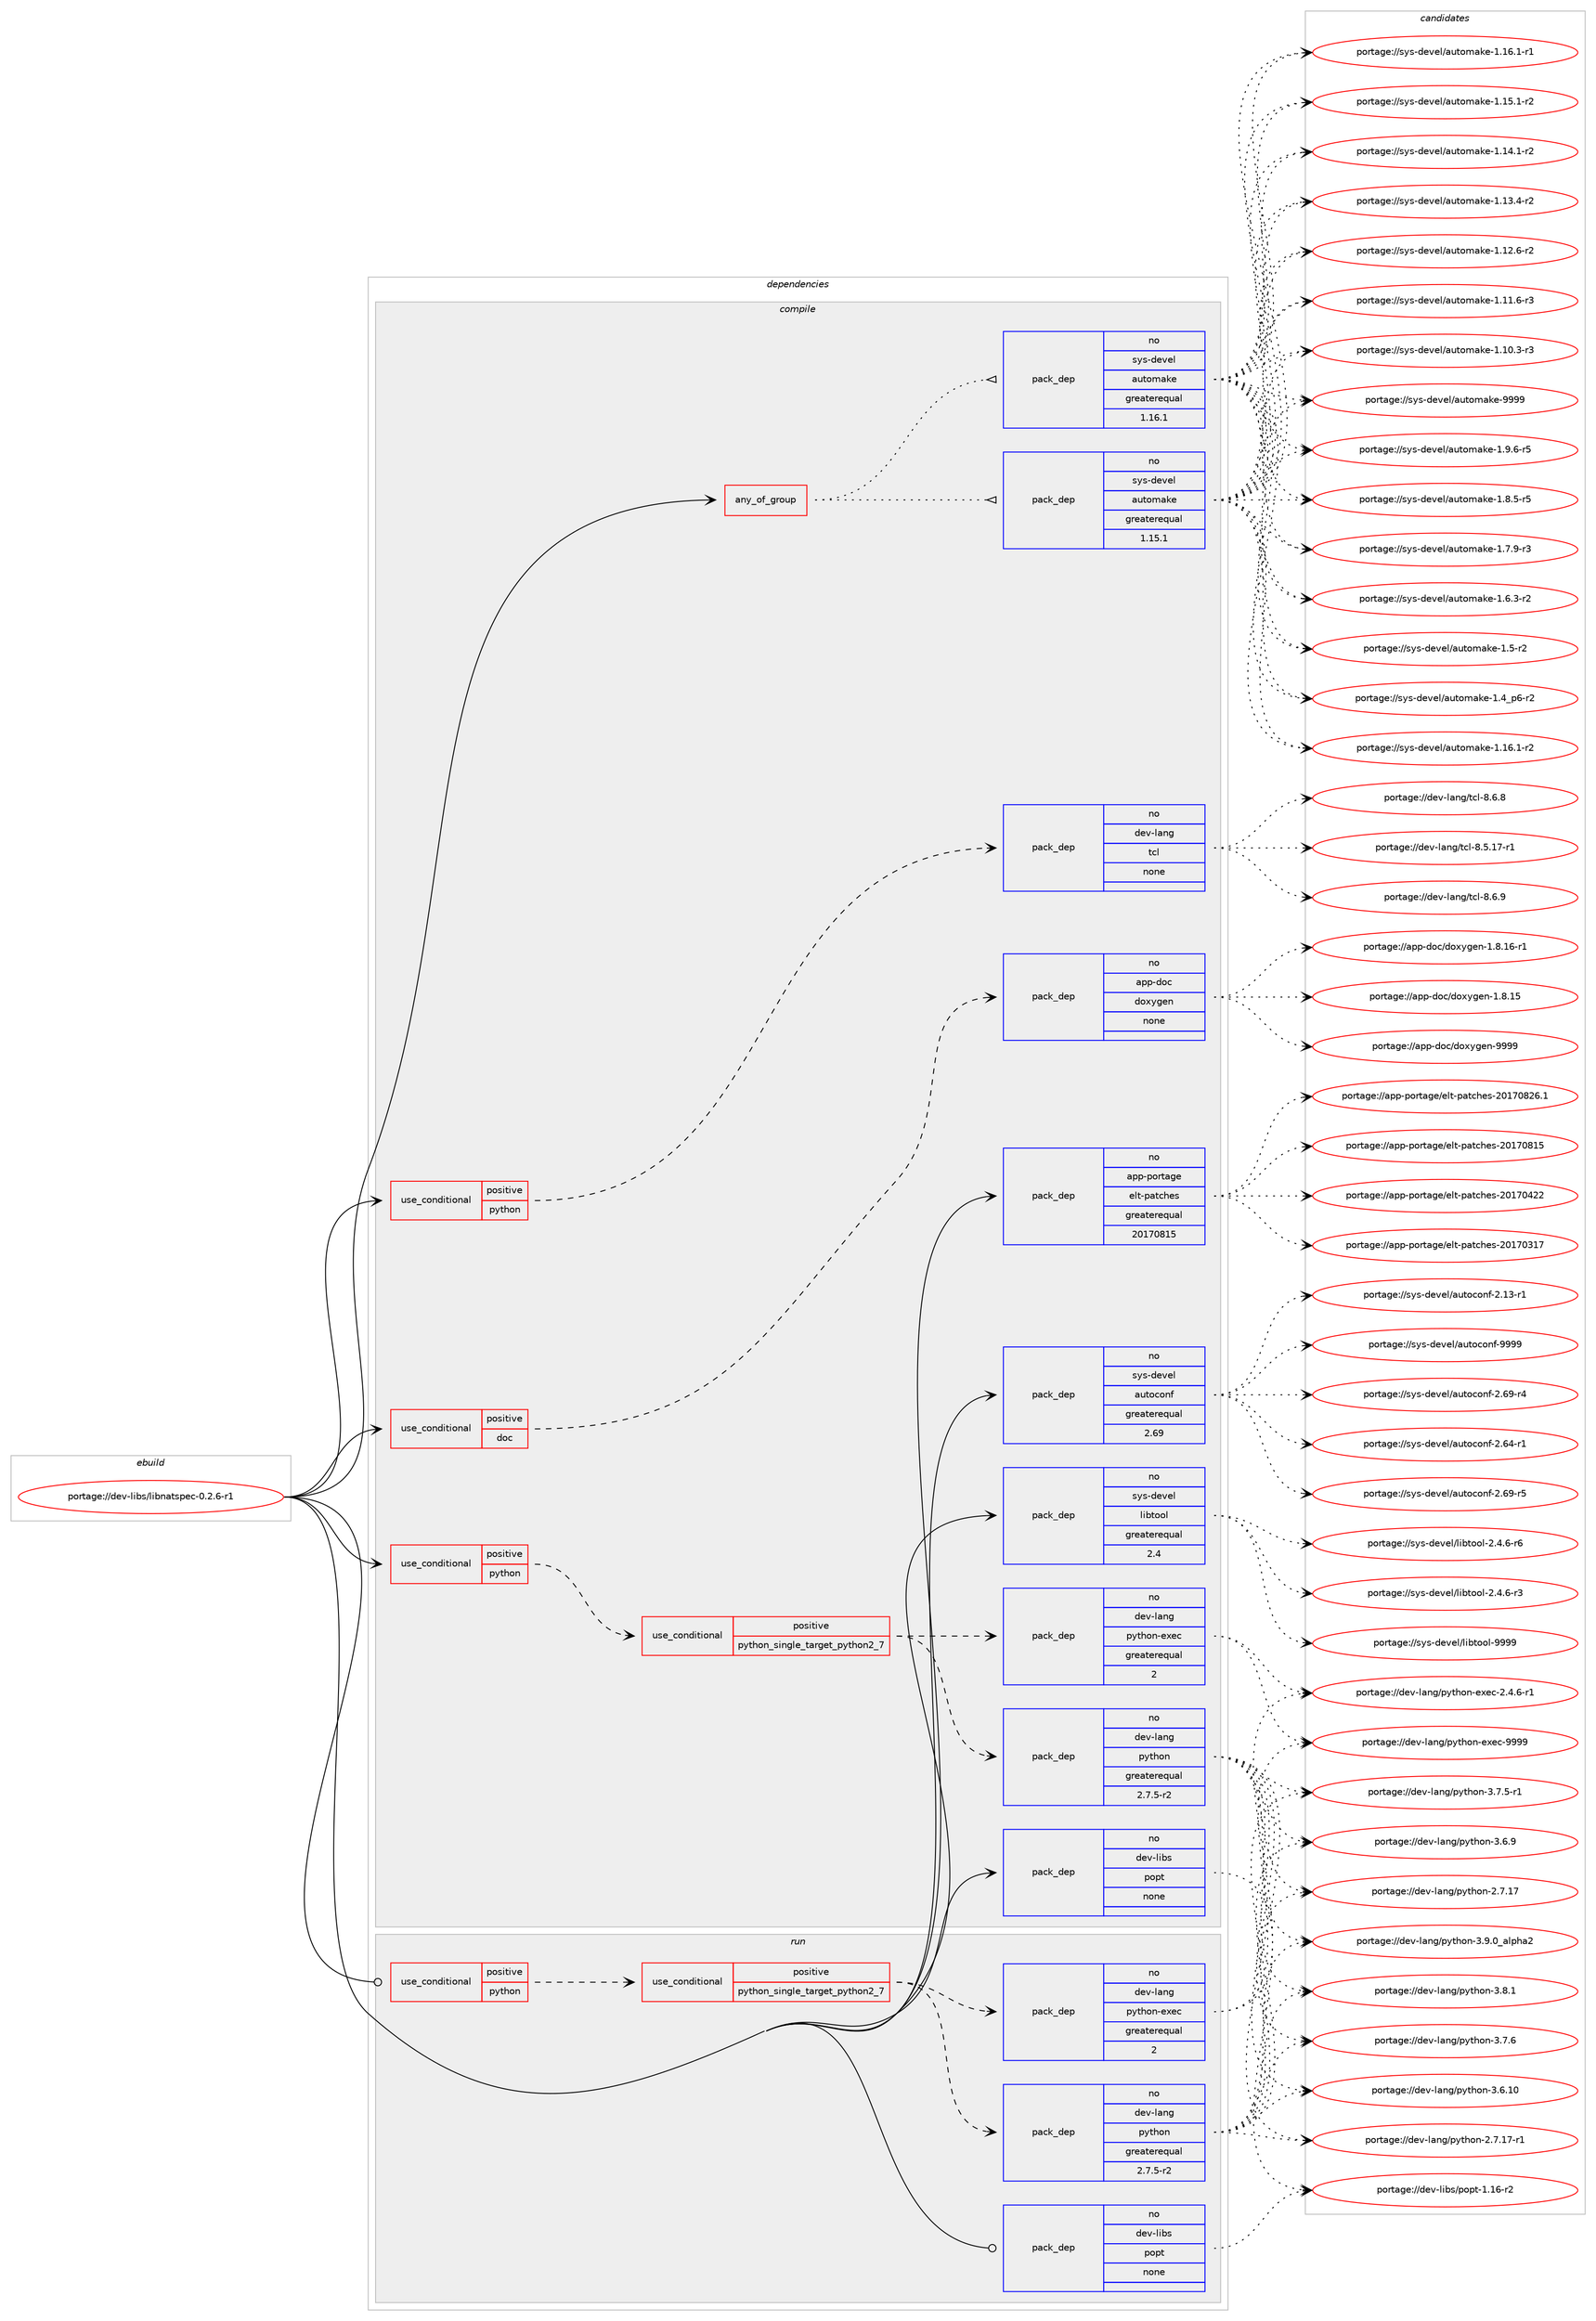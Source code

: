 digraph prolog {

# *************
# Graph options
# *************

newrank=true;
concentrate=true;
compound=true;
graph [rankdir=LR,fontname=Helvetica,fontsize=10,ranksep=1.5];#, ranksep=2.5, nodesep=0.2];
edge  [arrowhead=vee];
node  [fontname=Helvetica,fontsize=10];

# **********
# The ebuild
# **********

subgraph cluster_leftcol {
color=gray;
label=<<i>ebuild</i>>;
id [label="portage://dev-libs/libnatspec-0.2.6-r1", color=red, width=4, href="../dev-libs/libnatspec-0.2.6-r1.svg"];
}

# ****************
# The dependencies
# ****************

subgraph cluster_midcol {
color=gray;
label=<<i>dependencies</i>>;
subgraph cluster_compile {
fillcolor="#eeeeee";
style=filled;
label=<<i>compile</i>>;
subgraph any5016 {
dependency511694 [label=<<TABLE BORDER="0" CELLBORDER="1" CELLSPACING="0" CELLPADDING="4"><TR><TD CELLPADDING="10">any_of_group</TD></TR></TABLE>>, shape=none, color=red];subgraph pack381298 {
dependency511695 [label=<<TABLE BORDER="0" CELLBORDER="1" CELLSPACING="0" CELLPADDING="4" WIDTH="220"><TR><TD ROWSPAN="6" CELLPADDING="30">pack_dep</TD></TR><TR><TD WIDTH="110">no</TD></TR><TR><TD>sys-devel</TD></TR><TR><TD>automake</TD></TR><TR><TD>greaterequal</TD></TR><TR><TD>1.16.1</TD></TR></TABLE>>, shape=none, color=blue];
}
dependency511694:e -> dependency511695:w [weight=20,style="dotted",arrowhead="oinv"];
subgraph pack381299 {
dependency511696 [label=<<TABLE BORDER="0" CELLBORDER="1" CELLSPACING="0" CELLPADDING="4" WIDTH="220"><TR><TD ROWSPAN="6" CELLPADDING="30">pack_dep</TD></TR><TR><TD WIDTH="110">no</TD></TR><TR><TD>sys-devel</TD></TR><TR><TD>automake</TD></TR><TR><TD>greaterequal</TD></TR><TR><TD>1.15.1</TD></TR></TABLE>>, shape=none, color=blue];
}
dependency511694:e -> dependency511696:w [weight=20,style="dotted",arrowhead="oinv"];
}
id:e -> dependency511694:w [weight=20,style="solid",arrowhead="vee"];
subgraph cond125145 {
dependency511697 [label=<<TABLE BORDER="0" CELLBORDER="1" CELLSPACING="0" CELLPADDING="4"><TR><TD ROWSPAN="3" CELLPADDING="10">use_conditional</TD></TR><TR><TD>positive</TD></TR><TR><TD>doc</TD></TR></TABLE>>, shape=none, color=red];
subgraph pack381300 {
dependency511698 [label=<<TABLE BORDER="0" CELLBORDER="1" CELLSPACING="0" CELLPADDING="4" WIDTH="220"><TR><TD ROWSPAN="6" CELLPADDING="30">pack_dep</TD></TR><TR><TD WIDTH="110">no</TD></TR><TR><TD>app-doc</TD></TR><TR><TD>doxygen</TD></TR><TR><TD>none</TD></TR><TR><TD></TD></TR></TABLE>>, shape=none, color=blue];
}
dependency511697:e -> dependency511698:w [weight=20,style="dashed",arrowhead="vee"];
}
id:e -> dependency511697:w [weight=20,style="solid",arrowhead="vee"];
subgraph cond125146 {
dependency511699 [label=<<TABLE BORDER="0" CELLBORDER="1" CELLSPACING="0" CELLPADDING="4"><TR><TD ROWSPAN="3" CELLPADDING="10">use_conditional</TD></TR><TR><TD>positive</TD></TR><TR><TD>python</TD></TR></TABLE>>, shape=none, color=red];
subgraph cond125147 {
dependency511700 [label=<<TABLE BORDER="0" CELLBORDER="1" CELLSPACING="0" CELLPADDING="4"><TR><TD ROWSPAN="3" CELLPADDING="10">use_conditional</TD></TR><TR><TD>positive</TD></TR><TR><TD>python_single_target_python2_7</TD></TR></TABLE>>, shape=none, color=red];
subgraph pack381301 {
dependency511701 [label=<<TABLE BORDER="0" CELLBORDER="1" CELLSPACING="0" CELLPADDING="4" WIDTH="220"><TR><TD ROWSPAN="6" CELLPADDING="30">pack_dep</TD></TR><TR><TD WIDTH="110">no</TD></TR><TR><TD>dev-lang</TD></TR><TR><TD>python</TD></TR><TR><TD>greaterequal</TD></TR><TR><TD>2.7.5-r2</TD></TR></TABLE>>, shape=none, color=blue];
}
dependency511700:e -> dependency511701:w [weight=20,style="dashed",arrowhead="vee"];
subgraph pack381302 {
dependency511702 [label=<<TABLE BORDER="0" CELLBORDER="1" CELLSPACING="0" CELLPADDING="4" WIDTH="220"><TR><TD ROWSPAN="6" CELLPADDING="30">pack_dep</TD></TR><TR><TD WIDTH="110">no</TD></TR><TR><TD>dev-lang</TD></TR><TR><TD>python-exec</TD></TR><TR><TD>greaterequal</TD></TR><TR><TD>2</TD></TR></TABLE>>, shape=none, color=blue];
}
dependency511700:e -> dependency511702:w [weight=20,style="dashed",arrowhead="vee"];
}
dependency511699:e -> dependency511700:w [weight=20,style="dashed",arrowhead="vee"];
}
id:e -> dependency511699:w [weight=20,style="solid",arrowhead="vee"];
subgraph cond125148 {
dependency511703 [label=<<TABLE BORDER="0" CELLBORDER="1" CELLSPACING="0" CELLPADDING="4"><TR><TD ROWSPAN="3" CELLPADDING="10">use_conditional</TD></TR><TR><TD>positive</TD></TR><TR><TD>python</TD></TR></TABLE>>, shape=none, color=red];
subgraph pack381303 {
dependency511704 [label=<<TABLE BORDER="0" CELLBORDER="1" CELLSPACING="0" CELLPADDING="4" WIDTH="220"><TR><TD ROWSPAN="6" CELLPADDING="30">pack_dep</TD></TR><TR><TD WIDTH="110">no</TD></TR><TR><TD>dev-lang</TD></TR><TR><TD>tcl</TD></TR><TR><TD>none</TD></TR><TR><TD></TD></TR></TABLE>>, shape=none, color=blue];
}
dependency511703:e -> dependency511704:w [weight=20,style="dashed",arrowhead="vee"];
}
id:e -> dependency511703:w [weight=20,style="solid",arrowhead="vee"];
subgraph pack381304 {
dependency511705 [label=<<TABLE BORDER="0" CELLBORDER="1" CELLSPACING="0" CELLPADDING="4" WIDTH="220"><TR><TD ROWSPAN="6" CELLPADDING="30">pack_dep</TD></TR><TR><TD WIDTH="110">no</TD></TR><TR><TD>app-portage</TD></TR><TR><TD>elt-patches</TD></TR><TR><TD>greaterequal</TD></TR><TR><TD>20170815</TD></TR></TABLE>>, shape=none, color=blue];
}
id:e -> dependency511705:w [weight=20,style="solid",arrowhead="vee"];
subgraph pack381305 {
dependency511706 [label=<<TABLE BORDER="0" CELLBORDER="1" CELLSPACING="0" CELLPADDING="4" WIDTH="220"><TR><TD ROWSPAN="6" CELLPADDING="30">pack_dep</TD></TR><TR><TD WIDTH="110">no</TD></TR><TR><TD>dev-libs</TD></TR><TR><TD>popt</TD></TR><TR><TD>none</TD></TR><TR><TD></TD></TR></TABLE>>, shape=none, color=blue];
}
id:e -> dependency511706:w [weight=20,style="solid",arrowhead="vee"];
subgraph pack381306 {
dependency511707 [label=<<TABLE BORDER="0" CELLBORDER="1" CELLSPACING="0" CELLPADDING="4" WIDTH="220"><TR><TD ROWSPAN="6" CELLPADDING="30">pack_dep</TD></TR><TR><TD WIDTH="110">no</TD></TR><TR><TD>sys-devel</TD></TR><TR><TD>autoconf</TD></TR><TR><TD>greaterequal</TD></TR><TR><TD>2.69</TD></TR></TABLE>>, shape=none, color=blue];
}
id:e -> dependency511707:w [weight=20,style="solid",arrowhead="vee"];
subgraph pack381307 {
dependency511708 [label=<<TABLE BORDER="0" CELLBORDER="1" CELLSPACING="0" CELLPADDING="4" WIDTH="220"><TR><TD ROWSPAN="6" CELLPADDING="30">pack_dep</TD></TR><TR><TD WIDTH="110">no</TD></TR><TR><TD>sys-devel</TD></TR><TR><TD>libtool</TD></TR><TR><TD>greaterequal</TD></TR><TR><TD>2.4</TD></TR></TABLE>>, shape=none, color=blue];
}
id:e -> dependency511708:w [weight=20,style="solid",arrowhead="vee"];
}
subgraph cluster_compileandrun {
fillcolor="#eeeeee";
style=filled;
label=<<i>compile and run</i>>;
}
subgraph cluster_run {
fillcolor="#eeeeee";
style=filled;
label=<<i>run</i>>;
subgraph cond125149 {
dependency511709 [label=<<TABLE BORDER="0" CELLBORDER="1" CELLSPACING="0" CELLPADDING="4"><TR><TD ROWSPAN="3" CELLPADDING="10">use_conditional</TD></TR><TR><TD>positive</TD></TR><TR><TD>python</TD></TR></TABLE>>, shape=none, color=red];
subgraph cond125150 {
dependency511710 [label=<<TABLE BORDER="0" CELLBORDER="1" CELLSPACING="0" CELLPADDING="4"><TR><TD ROWSPAN="3" CELLPADDING="10">use_conditional</TD></TR><TR><TD>positive</TD></TR><TR><TD>python_single_target_python2_7</TD></TR></TABLE>>, shape=none, color=red];
subgraph pack381308 {
dependency511711 [label=<<TABLE BORDER="0" CELLBORDER="1" CELLSPACING="0" CELLPADDING="4" WIDTH="220"><TR><TD ROWSPAN="6" CELLPADDING="30">pack_dep</TD></TR><TR><TD WIDTH="110">no</TD></TR><TR><TD>dev-lang</TD></TR><TR><TD>python</TD></TR><TR><TD>greaterequal</TD></TR><TR><TD>2.7.5-r2</TD></TR></TABLE>>, shape=none, color=blue];
}
dependency511710:e -> dependency511711:w [weight=20,style="dashed",arrowhead="vee"];
subgraph pack381309 {
dependency511712 [label=<<TABLE BORDER="0" CELLBORDER="1" CELLSPACING="0" CELLPADDING="4" WIDTH="220"><TR><TD ROWSPAN="6" CELLPADDING="30">pack_dep</TD></TR><TR><TD WIDTH="110">no</TD></TR><TR><TD>dev-lang</TD></TR><TR><TD>python-exec</TD></TR><TR><TD>greaterequal</TD></TR><TR><TD>2</TD></TR></TABLE>>, shape=none, color=blue];
}
dependency511710:e -> dependency511712:w [weight=20,style="dashed",arrowhead="vee"];
}
dependency511709:e -> dependency511710:w [weight=20,style="dashed",arrowhead="vee"];
}
id:e -> dependency511709:w [weight=20,style="solid",arrowhead="odot"];
subgraph pack381310 {
dependency511713 [label=<<TABLE BORDER="0" CELLBORDER="1" CELLSPACING="0" CELLPADDING="4" WIDTH="220"><TR><TD ROWSPAN="6" CELLPADDING="30">pack_dep</TD></TR><TR><TD WIDTH="110">no</TD></TR><TR><TD>dev-libs</TD></TR><TR><TD>popt</TD></TR><TR><TD>none</TD></TR><TR><TD></TD></TR></TABLE>>, shape=none, color=blue];
}
id:e -> dependency511713:w [weight=20,style="solid",arrowhead="odot"];
}
}

# **************
# The candidates
# **************

subgraph cluster_choices {
rank=same;
color=gray;
label=<<i>candidates</i>>;

subgraph choice381298 {
color=black;
nodesep=1;
choice115121115451001011181011084797117116111109971071014557575757 [label="portage://sys-devel/automake-9999", color=red, width=4,href="../sys-devel/automake-9999.svg"];
choice115121115451001011181011084797117116111109971071014549465746544511453 [label="portage://sys-devel/automake-1.9.6-r5", color=red, width=4,href="../sys-devel/automake-1.9.6-r5.svg"];
choice115121115451001011181011084797117116111109971071014549465646534511453 [label="portage://sys-devel/automake-1.8.5-r5", color=red, width=4,href="../sys-devel/automake-1.8.5-r5.svg"];
choice115121115451001011181011084797117116111109971071014549465546574511451 [label="portage://sys-devel/automake-1.7.9-r3", color=red, width=4,href="../sys-devel/automake-1.7.9-r3.svg"];
choice115121115451001011181011084797117116111109971071014549465446514511450 [label="portage://sys-devel/automake-1.6.3-r2", color=red, width=4,href="../sys-devel/automake-1.6.3-r2.svg"];
choice11512111545100101118101108479711711611110997107101454946534511450 [label="portage://sys-devel/automake-1.5-r2", color=red, width=4,href="../sys-devel/automake-1.5-r2.svg"];
choice115121115451001011181011084797117116111109971071014549465295112544511450 [label="portage://sys-devel/automake-1.4_p6-r2", color=red, width=4,href="../sys-devel/automake-1.4_p6-r2.svg"];
choice11512111545100101118101108479711711611110997107101454946495446494511450 [label="portage://sys-devel/automake-1.16.1-r2", color=red, width=4,href="../sys-devel/automake-1.16.1-r2.svg"];
choice11512111545100101118101108479711711611110997107101454946495446494511449 [label="portage://sys-devel/automake-1.16.1-r1", color=red, width=4,href="../sys-devel/automake-1.16.1-r1.svg"];
choice11512111545100101118101108479711711611110997107101454946495346494511450 [label="portage://sys-devel/automake-1.15.1-r2", color=red, width=4,href="../sys-devel/automake-1.15.1-r2.svg"];
choice11512111545100101118101108479711711611110997107101454946495246494511450 [label="portage://sys-devel/automake-1.14.1-r2", color=red, width=4,href="../sys-devel/automake-1.14.1-r2.svg"];
choice11512111545100101118101108479711711611110997107101454946495146524511450 [label="portage://sys-devel/automake-1.13.4-r2", color=red, width=4,href="../sys-devel/automake-1.13.4-r2.svg"];
choice11512111545100101118101108479711711611110997107101454946495046544511450 [label="portage://sys-devel/automake-1.12.6-r2", color=red, width=4,href="../sys-devel/automake-1.12.6-r2.svg"];
choice11512111545100101118101108479711711611110997107101454946494946544511451 [label="portage://sys-devel/automake-1.11.6-r3", color=red, width=4,href="../sys-devel/automake-1.11.6-r3.svg"];
choice11512111545100101118101108479711711611110997107101454946494846514511451 [label="portage://sys-devel/automake-1.10.3-r3", color=red, width=4,href="../sys-devel/automake-1.10.3-r3.svg"];
dependency511695:e -> choice115121115451001011181011084797117116111109971071014557575757:w [style=dotted,weight="100"];
dependency511695:e -> choice115121115451001011181011084797117116111109971071014549465746544511453:w [style=dotted,weight="100"];
dependency511695:e -> choice115121115451001011181011084797117116111109971071014549465646534511453:w [style=dotted,weight="100"];
dependency511695:e -> choice115121115451001011181011084797117116111109971071014549465546574511451:w [style=dotted,weight="100"];
dependency511695:e -> choice115121115451001011181011084797117116111109971071014549465446514511450:w [style=dotted,weight="100"];
dependency511695:e -> choice11512111545100101118101108479711711611110997107101454946534511450:w [style=dotted,weight="100"];
dependency511695:e -> choice115121115451001011181011084797117116111109971071014549465295112544511450:w [style=dotted,weight="100"];
dependency511695:e -> choice11512111545100101118101108479711711611110997107101454946495446494511450:w [style=dotted,weight="100"];
dependency511695:e -> choice11512111545100101118101108479711711611110997107101454946495446494511449:w [style=dotted,weight="100"];
dependency511695:e -> choice11512111545100101118101108479711711611110997107101454946495346494511450:w [style=dotted,weight="100"];
dependency511695:e -> choice11512111545100101118101108479711711611110997107101454946495246494511450:w [style=dotted,weight="100"];
dependency511695:e -> choice11512111545100101118101108479711711611110997107101454946495146524511450:w [style=dotted,weight="100"];
dependency511695:e -> choice11512111545100101118101108479711711611110997107101454946495046544511450:w [style=dotted,weight="100"];
dependency511695:e -> choice11512111545100101118101108479711711611110997107101454946494946544511451:w [style=dotted,weight="100"];
dependency511695:e -> choice11512111545100101118101108479711711611110997107101454946494846514511451:w [style=dotted,weight="100"];
}
subgraph choice381299 {
color=black;
nodesep=1;
choice115121115451001011181011084797117116111109971071014557575757 [label="portage://sys-devel/automake-9999", color=red, width=4,href="../sys-devel/automake-9999.svg"];
choice115121115451001011181011084797117116111109971071014549465746544511453 [label="portage://sys-devel/automake-1.9.6-r5", color=red, width=4,href="../sys-devel/automake-1.9.6-r5.svg"];
choice115121115451001011181011084797117116111109971071014549465646534511453 [label="portage://sys-devel/automake-1.8.5-r5", color=red, width=4,href="../sys-devel/automake-1.8.5-r5.svg"];
choice115121115451001011181011084797117116111109971071014549465546574511451 [label="portage://sys-devel/automake-1.7.9-r3", color=red, width=4,href="../sys-devel/automake-1.7.9-r3.svg"];
choice115121115451001011181011084797117116111109971071014549465446514511450 [label="portage://sys-devel/automake-1.6.3-r2", color=red, width=4,href="../sys-devel/automake-1.6.3-r2.svg"];
choice11512111545100101118101108479711711611110997107101454946534511450 [label="portage://sys-devel/automake-1.5-r2", color=red, width=4,href="../sys-devel/automake-1.5-r2.svg"];
choice115121115451001011181011084797117116111109971071014549465295112544511450 [label="portage://sys-devel/automake-1.4_p6-r2", color=red, width=4,href="../sys-devel/automake-1.4_p6-r2.svg"];
choice11512111545100101118101108479711711611110997107101454946495446494511450 [label="portage://sys-devel/automake-1.16.1-r2", color=red, width=4,href="../sys-devel/automake-1.16.1-r2.svg"];
choice11512111545100101118101108479711711611110997107101454946495446494511449 [label="portage://sys-devel/automake-1.16.1-r1", color=red, width=4,href="../sys-devel/automake-1.16.1-r1.svg"];
choice11512111545100101118101108479711711611110997107101454946495346494511450 [label="portage://sys-devel/automake-1.15.1-r2", color=red, width=4,href="../sys-devel/automake-1.15.1-r2.svg"];
choice11512111545100101118101108479711711611110997107101454946495246494511450 [label="portage://sys-devel/automake-1.14.1-r2", color=red, width=4,href="../sys-devel/automake-1.14.1-r2.svg"];
choice11512111545100101118101108479711711611110997107101454946495146524511450 [label="portage://sys-devel/automake-1.13.4-r2", color=red, width=4,href="../sys-devel/automake-1.13.4-r2.svg"];
choice11512111545100101118101108479711711611110997107101454946495046544511450 [label="portage://sys-devel/automake-1.12.6-r2", color=red, width=4,href="../sys-devel/automake-1.12.6-r2.svg"];
choice11512111545100101118101108479711711611110997107101454946494946544511451 [label="portage://sys-devel/automake-1.11.6-r3", color=red, width=4,href="../sys-devel/automake-1.11.6-r3.svg"];
choice11512111545100101118101108479711711611110997107101454946494846514511451 [label="portage://sys-devel/automake-1.10.3-r3", color=red, width=4,href="../sys-devel/automake-1.10.3-r3.svg"];
dependency511696:e -> choice115121115451001011181011084797117116111109971071014557575757:w [style=dotted,weight="100"];
dependency511696:e -> choice115121115451001011181011084797117116111109971071014549465746544511453:w [style=dotted,weight="100"];
dependency511696:e -> choice115121115451001011181011084797117116111109971071014549465646534511453:w [style=dotted,weight="100"];
dependency511696:e -> choice115121115451001011181011084797117116111109971071014549465546574511451:w [style=dotted,weight="100"];
dependency511696:e -> choice115121115451001011181011084797117116111109971071014549465446514511450:w [style=dotted,weight="100"];
dependency511696:e -> choice11512111545100101118101108479711711611110997107101454946534511450:w [style=dotted,weight="100"];
dependency511696:e -> choice115121115451001011181011084797117116111109971071014549465295112544511450:w [style=dotted,weight="100"];
dependency511696:e -> choice11512111545100101118101108479711711611110997107101454946495446494511450:w [style=dotted,weight="100"];
dependency511696:e -> choice11512111545100101118101108479711711611110997107101454946495446494511449:w [style=dotted,weight="100"];
dependency511696:e -> choice11512111545100101118101108479711711611110997107101454946495346494511450:w [style=dotted,weight="100"];
dependency511696:e -> choice11512111545100101118101108479711711611110997107101454946495246494511450:w [style=dotted,weight="100"];
dependency511696:e -> choice11512111545100101118101108479711711611110997107101454946495146524511450:w [style=dotted,weight="100"];
dependency511696:e -> choice11512111545100101118101108479711711611110997107101454946495046544511450:w [style=dotted,weight="100"];
dependency511696:e -> choice11512111545100101118101108479711711611110997107101454946494946544511451:w [style=dotted,weight="100"];
dependency511696:e -> choice11512111545100101118101108479711711611110997107101454946494846514511451:w [style=dotted,weight="100"];
}
subgraph choice381300 {
color=black;
nodesep=1;
choice971121124510011199471001111201211031011104557575757 [label="portage://app-doc/doxygen-9999", color=red, width=4,href="../app-doc/doxygen-9999.svg"];
choice97112112451001119947100111120121103101110454946564649544511449 [label="portage://app-doc/doxygen-1.8.16-r1", color=red, width=4,href="../app-doc/doxygen-1.8.16-r1.svg"];
choice9711211245100111994710011112012110310111045494656464953 [label="portage://app-doc/doxygen-1.8.15", color=red, width=4,href="../app-doc/doxygen-1.8.15.svg"];
dependency511698:e -> choice971121124510011199471001111201211031011104557575757:w [style=dotted,weight="100"];
dependency511698:e -> choice97112112451001119947100111120121103101110454946564649544511449:w [style=dotted,weight="100"];
dependency511698:e -> choice9711211245100111994710011112012110310111045494656464953:w [style=dotted,weight="100"];
}
subgraph choice381301 {
color=black;
nodesep=1;
choice10010111845108971101034711212111610411111045514657464895971081121049750 [label="portage://dev-lang/python-3.9.0_alpha2", color=red, width=4,href="../dev-lang/python-3.9.0_alpha2.svg"];
choice100101118451089711010347112121116104111110455146564649 [label="portage://dev-lang/python-3.8.1", color=red, width=4,href="../dev-lang/python-3.8.1.svg"];
choice100101118451089711010347112121116104111110455146554654 [label="portage://dev-lang/python-3.7.6", color=red, width=4,href="../dev-lang/python-3.7.6.svg"];
choice1001011184510897110103471121211161041111104551465546534511449 [label="portage://dev-lang/python-3.7.5-r1", color=red, width=4,href="../dev-lang/python-3.7.5-r1.svg"];
choice100101118451089711010347112121116104111110455146544657 [label="portage://dev-lang/python-3.6.9", color=red, width=4,href="../dev-lang/python-3.6.9.svg"];
choice10010111845108971101034711212111610411111045514654464948 [label="portage://dev-lang/python-3.6.10", color=red, width=4,href="../dev-lang/python-3.6.10.svg"];
choice100101118451089711010347112121116104111110455046554649554511449 [label="portage://dev-lang/python-2.7.17-r1", color=red, width=4,href="../dev-lang/python-2.7.17-r1.svg"];
choice10010111845108971101034711212111610411111045504655464955 [label="portage://dev-lang/python-2.7.17", color=red, width=4,href="../dev-lang/python-2.7.17.svg"];
dependency511701:e -> choice10010111845108971101034711212111610411111045514657464895971081121049750:w [style=dotted,weight="100"];
dependency511701:e -> choice100101118451089711010347112121116104111110455146564649:w [style=dotted,weight="100"];
dependency511701:e -> choice100101118451089711010347112121116104111110455146554654:w [style=dotted,weight="100"];
dependency511701:e -> choice1001011184510897110103471121211161041111104551465546534511449:w [style=dotted,weight="100"];
dependency511701:e -> choice100101118451089711010347112121116104111110455146544657:w [style=dotted,weight="100"];
dependency511701:e -> choice10010111845108971101034711212111610411111045514654464948:w [style=dotted,weight="100"];
dependency511701:e -> choice100101118451089711010347112121116104111110455046554649554511449:w [style=dotted,weight="100"];
dependency511701:e -> choice10010111845108971101034711212111610411111045504655464955:w [style=dotted,weight="100"];
}
subgraph choice381302 {
color=black;
nodesep=1;
choice10010111845108971101034711212111610411111045101120101994557575757 [label="portage://dev-lang/python-exec-9999", color=red, width=4,href="../dev-lang/python-exec-9999.svg"];
choice10010111845108971101034711212111610411111045101120101994550465246544511449 [label="portage://dev-lang/python-exec-2.4.6-r1", color=red, width=4,href="../dev-lang/python-exec-2.4.6-r1.svg"];
dependency511702:e -> choice10010111845108971101034711212111610411111045101120101994557575757:w [style=dotted,weight="100"];
dependency511702:e -> choice10010111845108971101034711212111610411111045101120101994550465246544511449:w [style=dotted,weight="100"];
}
subgraph choice381303 {
color=black;
nodesep=1;
choice10010111845108971101034711699108455646544657 [label="portage://dev-lang/tcl-8.6.9", color=red, width=4,href="../dev-lang/tcl-8.6.9.svg"];
choice10010111845108971101034711699108455646544656 [label="portage://dev-lang/tcl-8.6.8", color=red, width=4,href="../dev-lang/tcl-8.6.8.svg"];
choice10010111845108971101034711699108455646534649554511449 [label="portage://dev-lang/tcl-8.5.17-r1", color=red, width=4,href="../dev-lang/tcl-8.5.17-r1.svg"];
dependency511704:e -> choice10010111845108971101034711699108455646544657:w [style=dotted,weight="100"];
dependency511704:e -> choice10010111845108971101034711699108455646544656:w [style=dotted,weight="100"];
dependency511704:e -> choice10010111845108971101034711699108455646534649554511449:w [style=dotted,weight="100"];
}
subgraph choice381304 {
color=black;
nodesep=1;
choice971121124511211111411697103101471011081164511297116991041011154550484955485650544649 [label="portage://app-portage/elt-patches-20170826.1", color=red, width=4,href="../app-portage/elt-patches-20170826.1.svg"];
choice97112112451121111141169710310147101108116451129711699104101115455048495548564953 [label="portage://app-portage/elt-patches-20170815", color=red, width=4,href="../app-portage/elt-patches-20170815.svg"];
choice97112112451121111141169710310147101108116451129711699104101115455048495548525050 [label="portage://app-portage/elt-patches-20170422", color=red, width=4,href="../app-portage/elt-patches-20170422.svg"];
choice97112112451121111141169710310147101108116451129711699104101115455048495548514955 [label="portage://app-portage/elt-patches-20170317", color=red, width=4,href="../app-portage/elt-patches-20170317.svg"];
dependency511705:e -> choice971121124511211111411697103101471011081164511297116991041011154550484955485650544649:w [style=dotted,weight="100"];
dependency511705:e -> choice97112112451121111141169710310147101108116451129711699104101115455048495548564953:w [style=dotted,weight="100"];
dependency511705:e -> choice97112112451121111141169710310147101108116451129711699104101115455048495548525050:w [style=dotted,weight="100"];
dependency511705:e -> choice97112112451121111141169710310147101108116451129711699104101115455048495548514955:w [style=dotted,weight="100"];
}
subgraph choice381305 {
color=black;
nodesep=1;
choice10010111845108105981154711211111211645494649544511450 [label="portage://dev-libs/popt-1.16-r2", color=red, width=4,href="../dev-libs/popt-1.16-r2.svg"];
dependency511706:e -> choice10010111845108105981154711211111211645494649544511450:w [style=dotted,weight="100"];
}
subgraph choice381306 {
color=black;
nodesep=1;
choice115121115451001011181011084797117116111991111101024557575757 [label="portage://sys-devel/autoconf-9999", color=red, width=4,href="../sys-devel/autoconf-9999.svg"];
choice1151211154510010111810110847971171161119911111010245504654574511453 [label="portage://sys-devel/autoconf-2.69-r5", color=red, width=4,href="../sys-devel/autoconf-2.69-r5.svg"];
choice1151211154510010111810110847971171161119911111010245504654574511452 [label="portage://sys-devel/autoconf-2.69-r4", color=red, width=4,href="../sys-devel/autoconf-2.69-r4.svg"];
choice1151211154510010111810110847971171161119911111010245504654524511449 [label="portage://sys-devel/autoconf-2.64-r1", color=red, width=4,href="../sys-devel/autoconf-2.64-r1.svg"];
choice1151211154510010111810110847971171161119911111010245504649514511449 [label="portage://sys-devel/autoconf-2.13-r1", color=red, width=4,href="../sys-devel/autoconf-2.13-r1.svg"];
dependency511707:e -> choice115121115451001011181011084797117116111991111101024557575757:w [style=dotted,weight="100"];
dependency511707:e -> choice1151211154510010111810110847971171161119911111010245504654574511453:w [style=dotted,weight="100"];
dependency511707:e -> choice1151211154510010111810110847971171161119911111010245504654574511452:w [style=dotted,weight="100"];
dependency511707:e -> choice1151211154510010111810110847971171161119911111010245504654524511449:w [style=dotted,weight="100"];
dependency511707:e -> choice1151211154510010111810110847971171161119911111010245504649514511449:w [style=dotted,weight="100"];
}
subgraph choice381307 {
color=black;
nodesep=1;
choice1151211154510010111810110847108105981161111111084557575757 [label="portage://sys-devel/libtool-9999", color=red, width=4,href="../sys-devel/libtool-9999.svg"];
choice1151211154510010111810110847108105981161111111084550465246544511454 [label="portage://sys-devel/libtool-2.4.6-r6", color=red, width=4,href="../sys-devel/libtool-2.4.6-r6.svg"];
choice1151211154510010111810110847108105981161111111084550465246544511451 [label="portage://sys-devel/libtool-2.4.6-r3", color=red, width=4,href="../sys-devel/libtool-2.4.6-r3.svg"];
dependency511708:e -> choice1151211154510010111810110847108105981161111111084557575757:w [style=dotted,weight="100"];
dependency511708:e -> choice1151211154510010111810110847108105981161111111084550465246544511454:w [style=dotted,weight="100"];
dependency511708:e -> choice1151211154510010111810110847108105981161111111084550465246544511451:w [style=dotted,weight="100"];
}
subgraph choice381308 {
color=black;
nodesep=1;
choice10010111845108971101034711212111610411111045514657464895971081121049750 [label="portage://dev-lang/python-3.9.0_alpha2", color=red, width=4,href="../dev-lang/python-3.9.0_alpha2.svg"];
choice100101118451089711010347112121116104111110455146564649 [label="portage://dev-lang/python-3.8.1", color=red, width=4,href="../dev-lang/python-3.8.1.svg"];
choice100101118451089711010347112121116104111110455146554654 [label="portage://dev-lang/python-3.7.6", color=red, width=4,href="../dev-lang/python-3.7.6.svg"];
choice1001011184510897110103471121211161041111104551465546534511449 [label="portage://dev-lang/python-3.7.5-r1", color=red, width=4,href="../dev-lang/python-3.7.5-r1.svg"];
choice100101118451089711010347112121116104111110455146544657 [label="portage://dev-lang/python-3.6.9", color=red, width=4,href="../dev-lang/python-3.6.9.svg"];
choice10010111845108971101034711212111610411111045514654464948 [label="portage://dev-lang/python-3.6.10", color=red, width=4,href="../dev-lang/python-3.6.10.svg"];
choice100101118451089711010347112121116104111110455046554649554511449 [label="portage://dev-lang/python-2.7.17-r1", color=red, width=4,href="../dev-lang/python-2.7.17-r1.svg"];
choice10010111845108971101034711212111610411111045504655464955 [label="portage://dev-lang/python-2.7.17", color=red, width=4,href="../dev-lang/python-2.7.17.svg"];
dependency511711:e -> choice10010111845108971101034711212111610411111045514657464895971081121049750:w [style=dotted,weight="100"];
dependency511711:e -> choice100101118451089711010347112121116104111110455146564649:w [style=dotted,weight="100"];
dependency511711:e -> choice100101118451089711010347112121116104111110455146554654:w [style=dotted,weight="100"];
dependency511711:e -> choice1001011184510897110103471121211161041111104551465546534511449:w [style=dotted,weight="100"];
dependency511711:e -> choice100101118451089711010347112121116104111110455146544657:w [style=dotted,weight="100"];
dependency511711:e -> choice10010111845108971101034711212111610411111045514654464948:w [style=dotted,weight="100"];
dependency511711:e -> choice100101118451089711010347112121116104111110455046554649554511449:w [style=dotted,weight="100"];
dependency511711:e -> choice10010111845108971101034711212111610411111045504655464955:w [style=dotted,weight="100"];
}
subgraph choice381309 {
color=black;
nodesep=1;
choice10010111845108971101034711212111610411111045101120101994557575757 [label="portage://dev-lang/python-exec-9999", color=red, width=4,href="../dev-lang/python-exec-9999.svg"];
choice10010111845108971101034711212111610411111045101120101994550465246544511449 [label="portage://dev-lang/python-exec-2.4.6-r1", color=red, width=4,href="../dev-lang/python-exec-2.4.6-r1.svg"];
dependency511712:e -> choice10010111845108971101034711212111610411111045101120101994557575757:w [style=dotted,weight="100"];
dependency511712:e -> choice10010111845108971101034711212111610411111045101120101994550465246544511449:w [style=dotted,weight="100"];
}
subgraph choice381310 {
color=black;
nodesep=1;
choice10010111845108105981154711211111211645494649544511450 [label="portage://dev-libs/popt-1.16-r2", color=red, width=4,href="../dev-libs/popt-1.16-r2.svg"];
dependency511713:e -> choice10010111845108105981154711211111211645494649544511450:w [style=dotted,weight="100"];
}
}

}
